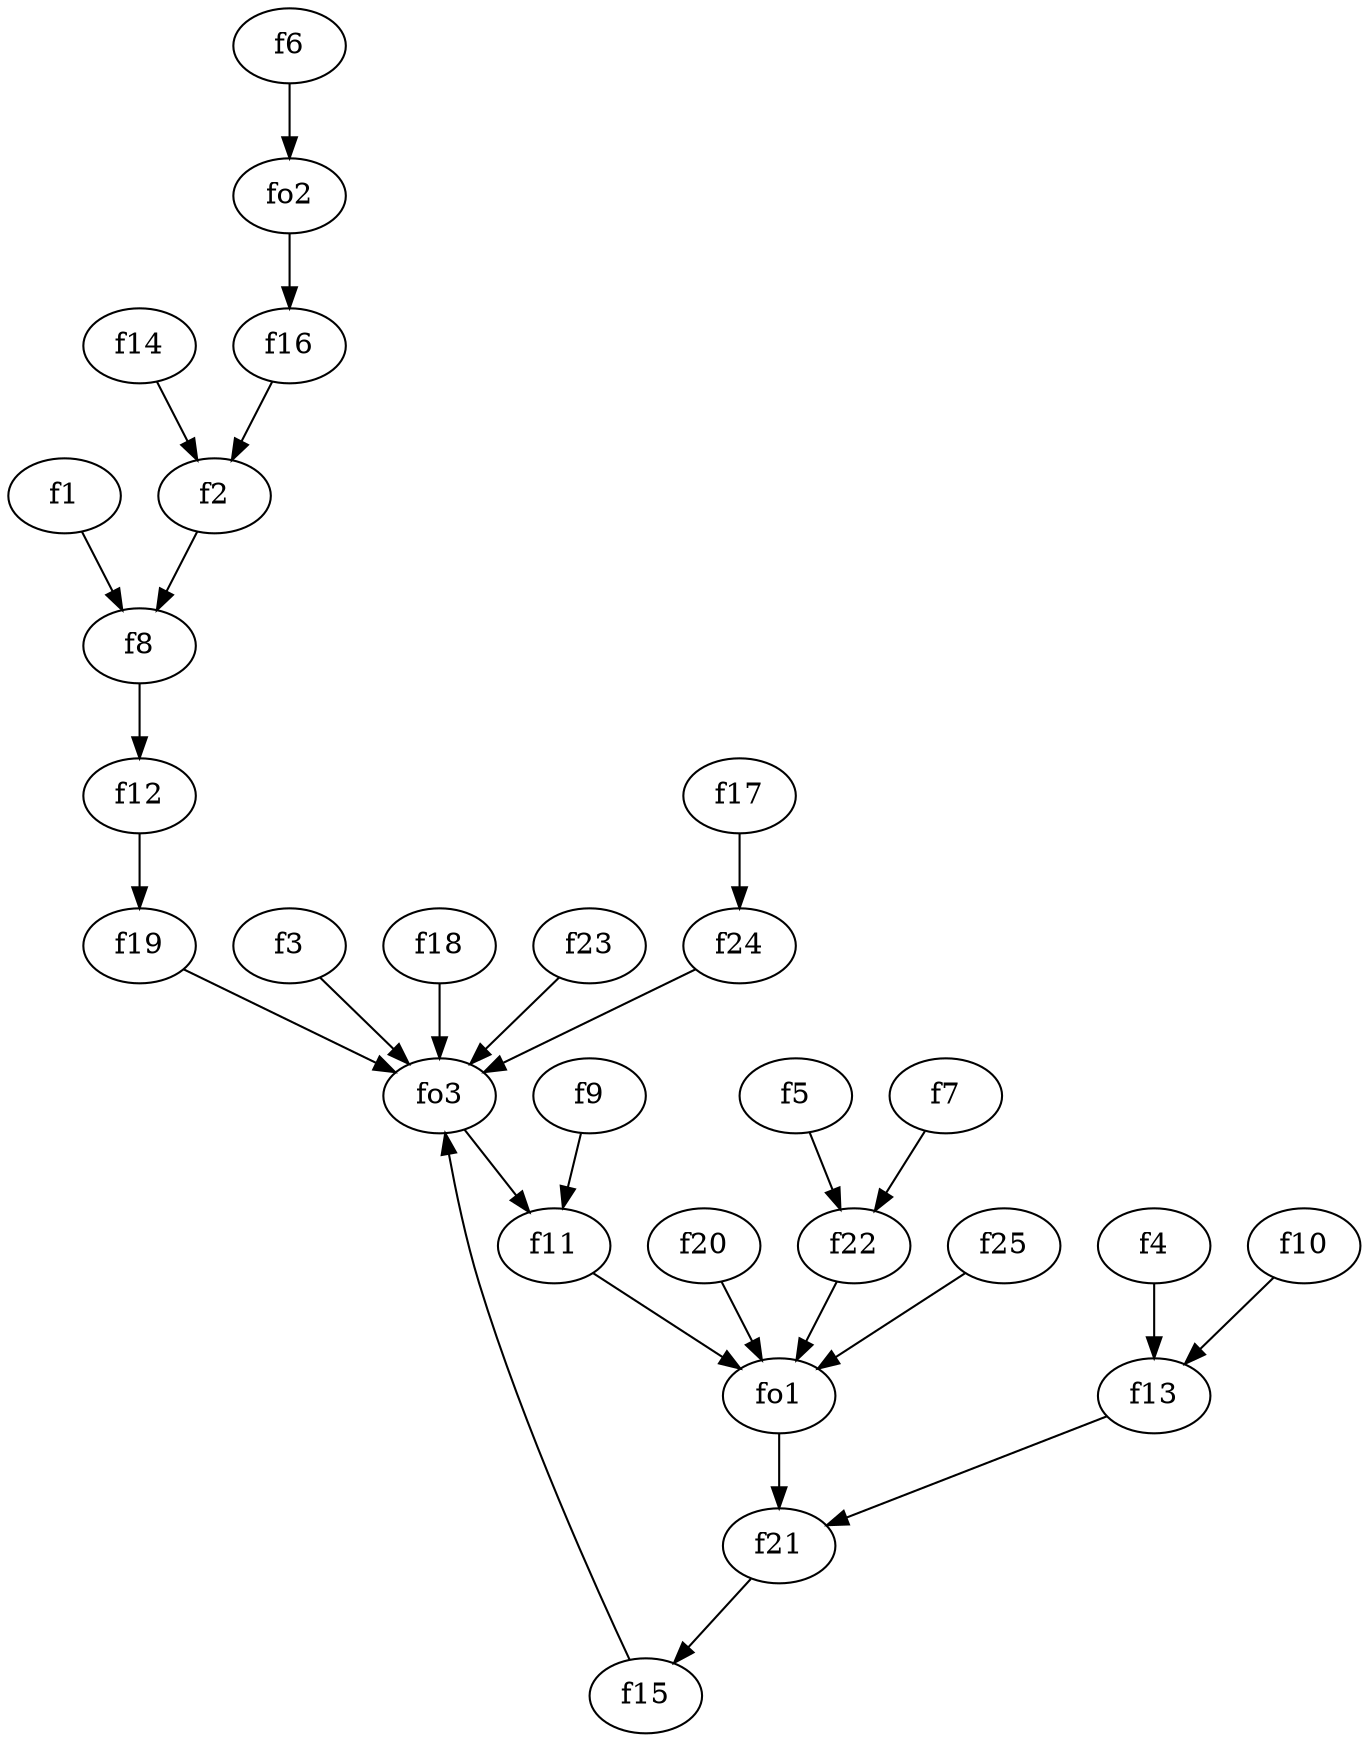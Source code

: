 strict digraph  {
f1;
f2;
f3;
f4;
f5;
f6;
f7;
f8;
f9;
f10;
f11;
f12;
f13;
f14;
f15;
f16;
f17;
f18;
f19;
f20;
f21;
f22;
f23;
f24;
f25;
fo1;
fo2;
fo3;
f1 -> f8  [weight=2];
f2 -> f8  [weight=2];
f3 -> fo3  [weight=2];
f4 -> f13  [weight=2];
f5 -> f22  [weight=2];
f6 -> fo2  [weight=2];
f7 -> f22  [weight=2];
f8 -> f12  [weight=2];
f9 -> f11  [weight=2];
f10 -> f13  [weight=2];
f11 -> fo1  [weight=2];
f12 -> f19  [weight=2];
f13 -> f21  [weight=2];
f14 -> f2  [weight=2];
f15 -> fo3  [weight=2];
f16 -> f2  [weight=2];
f17 -> f24  [weight=2];
f18 -> fo3  [weight=2];
f19 -> fo3  [weight=2];
f20 -> fo1  [weight=2];
f21 -> f15  [weight=2];
f22 -> fo1  [weight=2];
f23 -> fo3  [weight=2];
f24 -> fo3  [weight=2];
f25 -> fo1  [weight=2];
fo1 -> f21  [weight=2];
fo2 -> f16  [weight=2];
fo3 -> f11  [weight=2];
}
